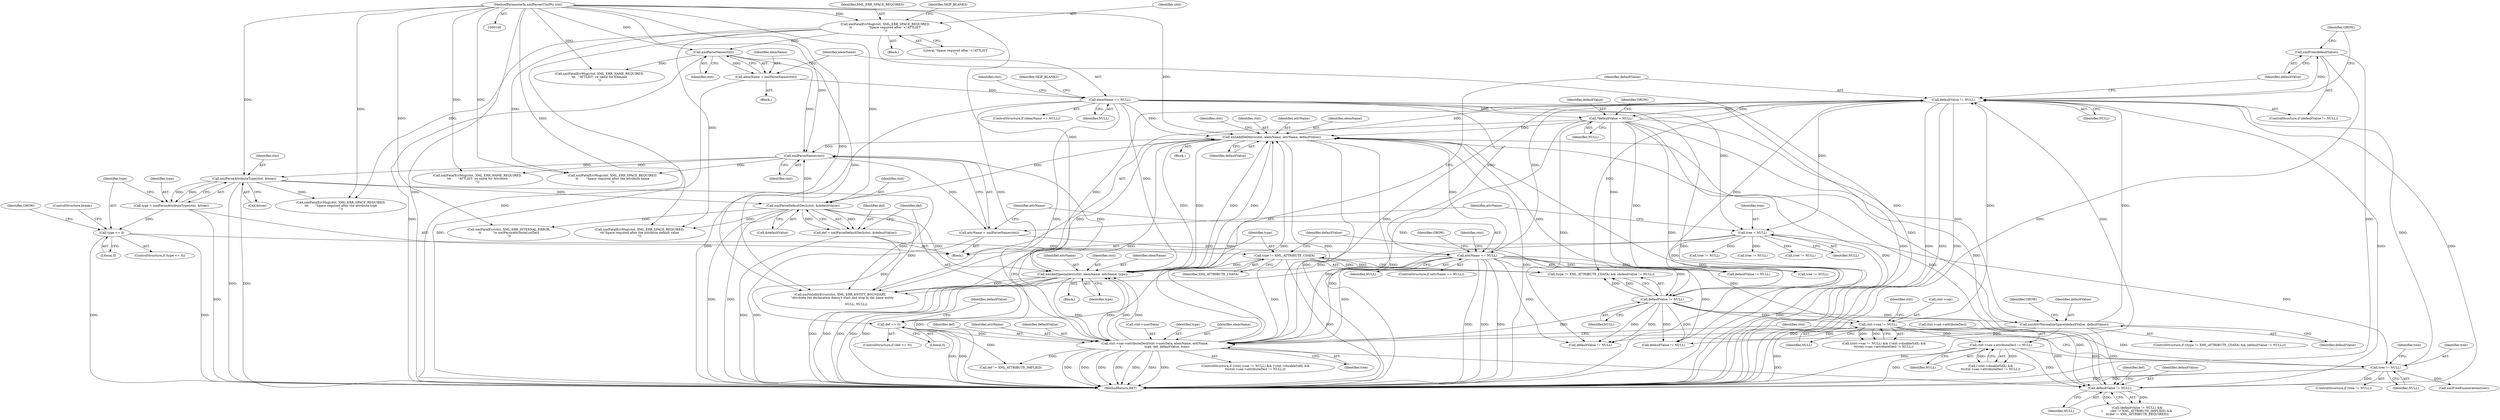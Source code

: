 digraph "0_Chrome_d0947db40187f4708c58e64cbd6013faf9eddeed_2@pointer" {
"1000392" [label="(Call,xmlFree(defaultValue))"];
"1000389" [label="(Call,defaultValue != NULL)"];
"1000171" [label="(Call,*defaultValue = NULL)"];
"1000142" [label="(Call,elemName == NULL)"];
"1000137" [label="(Call,elemName = xmlParseName(ctxt))"];
"1000139" [label="(Call,xmlParseName(ctxt))"];
"1000132" [label="(Call,xmlFatalErrMsg(ctxt, XML_ERR_SPACE_REQUIRED,\n\t\t                 \"Space required after '<!ATTLIST'\n\"))"];
"1000101" [label="(MethodParameterIn,xmlParserCtxtPtr ctxt)"];
"1000373" [label="(Call,xmlAddDefAttrs(ctxt, elemName, attrName, defaultValue))"];
"1000236" [label="(Call,xmlParseDefaultDecl(ctxt, &defaultValue))"];
"1000206" [label="(Call,xmlParseAttributeType(ctxt, &tree))"];
"1000180" [label="(Call,xmlParseName(ctxt))"];
"1000383" [label="(Call,xmlAddSpecialAttr(ctxt, elemName, attrName, type))"];
"1000339" [label="(Call,ctxt->sax->attributeDecl(ctxt->userData, elemName, attrName,\n\t                        type, def, defaultValue, tree))"];
"1000183" [label="(Call,attrName == NULL)"];
"1000178" [label="(Call,attrName = xmlParseName(ctxt))"];
"1000260" [label="(Call,type != XML_ATTRIBUTE_CDATA)"];
"1000211" [label="(Call,type <= 0)"];
"1000204" [label="(Call,type = xmlParseAttributeType(ctxt, &tree))"];
"1000241" [label="(Call,def <= 0)"];
"1000234" [label="(Call,def = xmlParseDefaultDecl(ctxt, &defaultValue))"];
"1000263" [label="(Call,defaultValue != NULL)"];
"1000266" [label="(Call,xmlAttrNormalizeSpace(defaultValue, defaultValue))"];
"1000175" [label="(Call,tree = NULL)"];
"1000362" [label="(Call,defaultValue != NULL)"];
"1000322" [label="(Call,ctxt->sax != NULL)"];
"1000351" [label="(Call,tree != NULL)"];
"1000332" [label="(Call,ctxt->sax->attributeDecl != NULL)"];
"1000137" [label="(Call,elemName = xmlParseName(ctxt))"];
"1000362" [label="(Call,defaultValue != NULL)"];
"1000179" [label="(Identifier,attrName)"];
"1000227" [label="(Call,tree != NULL)"];
"1000303" [label="(Call,xmlFatalErr(ctxt, XML_ERR_INTERNAL_ERROR,\n\t\t            \"in xmlParseAttributeListDecl\n\"))"];
"1000385" [label="(Identifier,elemName)"];
"1000133" [label="(Identifier,ctxt)"];
"1000174" [label="(Identifier,GROW)"];
"1000340" [label="(Call,ctxt->userData)"];
"1000322" [label="(Call,ctxt->sax != NULL)"];
"1000345" [label="(Identifier,type)"];
"1000235" [label="(Identifier,def)"];
"1000247" [label="(Identifier,defaultValue)"];
"1000339" [label="(Call,ctxt->sax->attributeDecl(ctxt->userData, elemName, attrName,\n\t                        type, def, defaultValue, tree))"];
"1000147" [label="(Identifier,ctxt)"];
"1000320" [label="(ControlStructure,if ((ctxt->sax != NULL) && (!ctxt->disableSAX) &&\n\t\t(ctxt->sax->attributeDecl != NULL)))"];
"1000343" [label="(Identifier,elemName)"];
"1000185" [label="(Identifier,NULL)"];
"1000208" [label="(Call,&tree)"];
"1000173" [label="(Identifier,NULL)"];
"1000118" [label="(Block,)"];
"1000389" [label="(Call,defaultValue != NULL)"];
"1000182" [label="(ControlStructure,if (attrName == NULL))"];
"1000139" [label="(Call,xmlParseName(ctxt))"];
"1000138" [label="(Identifier,elemName)"];
"1000383" [label="(Call,xmlAddSpecialAttr(ctxt, elemName, attrName, type))"];
"1000321" [label="(Call,(ctxt->sax != NULL) && (!ctxt->disableSAX) &&\n\t\t(ctxt->sax->attributeDecl != NULL))"];
"1000394" [label="(Identifier,GROW)"];
"1000388" [label="(ControlStructure,if (defaultValue != NULL))"];
"1000390" [label="(Identifier,defaultValue)"];
"1000263" [label="(Call,defaultValue != NULL)"];
"1000346" [label="(Identifier,def)"];
"1000338" [label="(Identifier,NULL)"];
"1000260" [label="(Call,type != XML_ATTRIBUTE_CDATA)"];
"1000285" [label="(Call,defaultValue != NULL)"];
"1000204" [label="(Call,type = xmlParseAttributeType(ctxt, &tree))"];
"1000262" [label="(Identifier,XML_ATTRIBUTE_CDATA)"];
"1000215" [label="(ControlStructure,break;)"];
"1000181" [label="(Identifier,ctxt)"];
"1000261" [label="(Identifier,type)"];
"1000212" [label="(Identifier,type)"];
"1000376" [label="(Identifier,attrName)"];
"1000237" [label="(Identifier,ctxt)"];
"1000359" [label="(Identifier,ctxt)"];
"1000375" [label="(Identifier,elemName)"];
"1000354" [label="(Call,xmlFreeEnumeration(tree))"];
"1000377" [label="(Identifier,defaultValue)"];
"1000192" [label="(Identifier,GROW)"];
"1000205" [label="(Identifier,type)"];
"1000140" [label="(Identifier,ctxt)"];
"1000264" [label="(Identifier,defaultValue)"];
"1000236" [label="(Call,xmlParseDefaultDecl(ctxt, &defaultValue))"];
"1000364" [label="(Identifier,NULL)"];
"1000141" [label="(ControlStructure,if (elemName == NULL))"];
"1000242" [label="(Identifier,def)"];
"1000373" [label="(Call,xmlAddDefAttrs(ctxt, elemName, attrName, defaultValue))"];
"1000171" [label="(Call,*defaultValue = NULL)"];
"1000351" [label="(Call,tree != NULL)"];
"1000210" [label="(ControlStructure,if (type <= 0))"];
"1000330" [label="(Identifier,ctxt)"];
"1000387" [label="(Identifier,type)"];
"1000258" [label="(ControlStructure,if ((type != XML_ATTRIBUTE_CDATA) && (defaultValue != NULL)))"];
"1000180" [label="(Call,xmlParseName(ctxt))"];
"1000344" [label="(Identifier,attrName)"];
"1000134" [label="(Identifier,XML_ERR_SPACE_REQUIRED)"];
"1000347" [label="(Identifier,defaultValue)"];
"1000143" [label="(Identifier,elemName)"];
"1000151" [label="(Identifier,SKIP_BLANKS)"];
"1000146" [label="(Call,xmlFatalErrMsg(ctxt, XML_ERR_NAME_REQUIRED,\n\t\t\t   \"ATTLIST: no name for Element\n\"))"];
"1000380" [label="(Identifier,ctxt)"];
"1000268" [label="(Identifier,defaultValue)"];
"1000366" [label="(Call,def != XML_ATTRIBUTE_IMPLIED)"];
"1000374" [label="(Identifier,ctxt)"];
"1000332" [label="(Call,ctxt->sax->attributeDecl != NULL)"];
"1000252" [label="(Call,tree != NULL)"];
"1000240" [label="(ControlStructure,if (def <= 0))"];
"1000246" [label="(Call,defaultValue != NULL)"];
"1000243" [label="(Literal,0)"];
"1000314" [label="(Call,tree != NULL)"];
"1000391" [label="(Identifier,NULL)"];
"1000326" [label="(Identifier,NULL)"];
"1000414" [label="(MethodReturn,RET)"];
"1000142" [label="(Call,elemName == NULL)"];
"1000198" [label="(Call,xmlFatalErrMsg(ctxt, XML_ERR_SPACE_REQUIRED,\n\t\t        \"Space required after the attribute name\n\"))"];
"1000163" [label="(Block,)"];
"1000361" [label="(Call,(defaultValue != NULL) &&\n\t        (def != XML_ATTRIBUTE_IMPLIED) && \n\t\t(def != XML_ATTRIBUTE_REQUIRED))"];
"1000327" [label="(Call,(!ctxt->disableSAX) &&\n\t\t(ctxt->sax->attributeDecl != NULL))"];
"1000259" [label="(Call,(type != XML_ATTRIBUTE_CDATA) && (defaultValue != NULL))"];
"1000238" [label="(Call,&defaultValue)"];
"1000372" [label="(Block,)"];
"1000353" [label="(Identifier,NULL)"];
"1000280" [label="(Call,xmlFatalErrMsg(ctxt, XML_ERR_SPACE_REQUIRED,\n\t\t\t\"Space required after the attribute default value\n\"))"];
"1000183" [label="(Call,attrName == NULL)"];
"1000386" [label="(Identifier,attrName)"];
"1000352" [label="(Identifier,tree)"];
"1000267" [label="(Identifier,defaultValue)"];
"1000384" [label="(Identifier,ctxt)"];
"1000350" [label="(ControlStructure,if (tree != NULL))"];
"1000323" [label="(Call,ctxt->sax)"];
"1000206" [label="(Call,xmlParseAttributeType(ctxt, &tree))"];
"1000211" [label="(Call,type <= 0)"];
"1000392" [label="(Call,xmlFree(defaultValue))"];
"1000241" [label="(Call,def <= 0)"];
"1000266" [label="(Call,xmlAttrNormalizeSpace(defaultValue, defaultValue))"];
"1000136" [label="(Identifier,SKIP_BLANKS)"];
"1000184" [label="(Identifier,attrName)"];
"1000333" [label="(Call,ctxt->sax->attributeDecl)"];
"1000213" [label="(Literal,0)"];
"1000172" [label="(Identifier,defaultValue)"];
"1000355" [label="(Identifier,tree)"];
"1000367" [label="(Identifier,def)"];
"1000393" [label="(Identifier,defaultValue)"];
"1000216" [label="(Identifier,GROW)"];
"1000178" [label="(Call,attrName = xmlParseName(ctxt))"];
"1000132" [label="(Call,xmlFatalErrMsg(ctxt, XML_ERR_SPACE_REQUIRED,\n\t\t                 \"Space required after '<!ATTLIST'\n\"))"];
"1000101" [label="(MethodParameterIn,xmlParserCtxtPtr ctxt)"];
"1000144" [label="(Identifier,NULL)"];
"1000177" [label="(Identifier,NULL)"];
"1000188" [label="(Identifier,ctxt)"];
"1000234" [label="(Call,def = xmlParseDefaultDecl(ctxt, &defaultValue))"];
"1000187" [label="(Call,xmlFatalErrMsg(ctxt, XML_ERR_NAME_REQUIRED,\n\t\t\t       \"ATTLIST: no name for Attribute\n\"))"];
"1000131" [label="(Block,)"];
"1000207" [label="(Identifier,ctxt)"];
"1000175" [label="(Call,tree = NULL)"];
"1000382" [label="(Block,)"];
"1000291" [label="(Call,tree != NULL)"];
"1000176" [label="(Identifier,tree)"];
"1000363" [label="(Identifier,defaultValue)"];
"1000222" [label="(Call,xmlFatalErrMsg(ctxt, XML_ERR_SPACE_REQUIRED,\n\t\t\t       \"Space required after the attribute type\n\"))"];
"1000135" [label="(Literal,\"Space required after '<!ATTLIST'\n\")"];
"1000407" [label="(Call,xmlValidityError(ctxt, XML_ERR_ENTITY_BOUNDARY,\n    \"Attribute list declaration doesn't start and stop in the same entity\n\",\n                                 NULL, NULL))"];
"1000269" [label="(Identifier,GROW)"];
"1000265" [label="(Identifier,NULL)"];
"1000308" [label="(Call,defaultValue != NULL)"];
"1000348" [label="(Identifier,tree)"];
"1000392" -> "1000388"  [label="AST: "];
"1000392" -> "1000393"  [label="CFG: "];
"1000393" -> "1000392"  [label="AST: "];
"1000394" -> "1000392"  [label="CFG: "];
"1000392" -> "1000414"  [label="DDG: "];
"1000392" -> "1000414"  [label="DDG: "];
"1000389" -> "1000392"  [label="DDG: "];
"1000389" -> "1000388"  [label="AST: "];
"1000389" -> "1000391"  [label="CFG: "];
"1000390" -> "1000389"  [label="AST: "];
"1000391" -> "1000389"  [label="AST: "];
"1000393" -> "1000389"  [label="CFG: "];
"1000394" -> "1000389"  [label="CFG: "];
"1000389" -> "1000414"  [label="DDG: "];
"1000389" -> "1000414"  [label="DDG: "];
"1000389" -> "1000414"  [label="DDG: "];
"1000389" -> "1000171"  [label="DDG: "];
"1000389" -> "1000175"  [label="DDG: "];
"1000389" -> "1000183"  [label="DDG: "];
"1000389" -> "1000259"  [label="DDG: "];
"1000171" -> "1000389"  [label="DDG: "];
"1000373" -> "1000389"  [label="DDG: "];
"1000362" -> "1000389"  [label="DDG: "];
"1000362" -> "1000389"  [label="DDG: "];
"1000266" -> "1000389"  [label="DDG: "];
"1000263" -> "1000389"  [label="DDG: "];
"1000339" -> "1000389"  [label="DDG: "];
"1000322" -> "1000389"  [label="DDG: "];
"1000351" -> "1000389"  [label="DDG: "];
"1000332" -> "1000389"  [label="DDG: "];
"1000389" -> "1000407"  [label="DDG: "];
"1000171" -> "1000163"  [label="AST: "];
"1000171" -> "1000173"  [label="CFG: "];
"1000172" -> "1000171"  [label="AST: "];
"1000173" -> "1000171"  [label="AST: "];
"1000174" -> "1000171"  [label="CFG: "];
"1000171" -> "1000414"  [label="DDG: "];
"1000142" -> "1000171"  [label="DDG: "];
"1000171" -> "1000246"  [label="DDG: "];
"1000171" -> "1000263"  [label="DDG: "];
"1000171" -> "1000266"  [label="DDG: "];
"1000171" -> "1000285"  [label="DDG: "];
"1000171" -> "1000308"  [label="DDG: "];
"1000171" -> "1000339"  [label="DDG: "];
"1000171" -> "1000362"  [label="DDG: "];
"1000171" -> "1000373"  [label="DDG: "];
"1000142" -> "1000141"  [label="AST: "];
"1000142" -> "1000144"  [label="CFG: "];
"1000143" -> "1000142"  [label="AST: "];
"1000144" -> "1000142"  [label="AST: "];
"1000147" -> "1000142"  [label="CFG: "];
"1000151" -> "1000142"  [label="CFG: "];
"1000142" -> "1000414"  [label="DDG: "];
"1000142" -> "1000414"  [label="DDG: "];
"1000142" -> "1000414"  [label="DDG: "];
"1000137" -> "1000142"  [label="DDG: "];
"1000142" -> "1000175"  [label="DDG: "];
"1000142" -> "1000183"  [label="DDG: "];
"1000142" -> "1000339"  [label="DDG: "];
"1000142" -> "1000373"  [label="DDG: "];
"1000142" -> "1000383"  [label="DDG: "];
"1000142" -> "1000407"  [label="DDG: "];
"1000137" -> "1000118"  [label="AST: "];
"1000137" -> "1000139"  [label="CFG: "];
"1000138" -> "1000137"  [label="AST: "];
"1000139" -> "1000137"  [label="AST: "];
"1000143" -> "1000137"  [label="CFG: "];
"1000137" -> "1000414"  [label="DDG: "];
"1000139" -> "1000137"  [label="DDG: "];
"1000139" -> "1000140"  [label="CFG: "];
"1000140" -> "1000139"  [label="AST: "];
"1000139" -> "1000414"  [label="DDG: "];
"1000132" -> "1000139"  [label="DDG: "];
"1000101" -> "1000139"  [label="DDG: "];
"1000139" -> "1000146"  [label="DDG: "];
"1000139" -> "1000180"  [label="DDG: "];
"1000139" -> "1000407"  [label="DDG: "];
"1000132" -> "1000131"  [label="AST: "];
"1000132" -> "1000135"  [label="CFG: "];
"1000133" -> "1000132"  [label="AST: "];
"1000134" -> "1000132"  [label="AST: "];
"1000135" -> "1000132"  [label="AST: "];
"1000136" -> "1000132"  [label="CFG: "];
"1000132" -> "1000414"  [label="DDG: "];
"1000132" -> "1000414"  [label="DDG: "];
"1000101" -> "1000132"  [label="DDG: "];
"1000132" -> "1000198"  [label="DDG: "];
"1000132" -> "1000222"  [label="DDG: "];
"1000132" -> "1000280"  [label="DDG: "];
"1000101" -> "1000100"  [label="AST: "];
"1000101" -> "1000414"  [label="DDG: "];
"1000101" -> "1000146"  [label="DDG: "];
"1000101" -> "1000180"  [label="DDG: "];
"1000101" -> "1000187"  [label="DDG: "];
"1000101" -> "1000198"  [label="DDG: "];
"1000101" -> "1000206"  [label="DDG: "];
"1000101" -> "1000222"  [label="DDG: "];
"1000101" -> "1000236"  [label="DDG: "];
"1000101" -> "1000280"  [label="DDG: "];
"1000101" -> "1000303"  [label="DDG: "];
"1000101" -> "1000373"  [label="DDG: "];
"1000101" -> "1000383"  [label="DDG: "];
"1000101" -> "1000407"  [label="DDG: "];
"1000373" -> "1000372"  [label="AST: "];
"1000373" -> "1000377"  [label="CFG: "];
"1000374" -> "1000373"  [label="AST: "];
"1000375" -> "1000373"  [label="AST: "];
"1000376" -> "1000373"  [label="AST: "];
"1000377" -> "1000373"  [label="AST: "];
"1000380" -> "1000373"  [label="CFG: "];
"1000373" -> "1000414"  [label="DDG: "];
"1000373" -> "1000414"  [label="DDG: "];
"1000373" -> "1000414"  [label="DDG: "];
"1000373" -> "1000414"  [label="DDG: "];
"1000373" -> "1000180"  [label="DDG: "];
"1000373" -> "1000339"  [label="DDG: "];
"1000236" -> "1000373"  [label="DDG: "];
"1000339" -> "1000373"  [label="DDG: "];
"1000339" -> "1000373"  [label="DDG: "];
"1000339" -> "1000373"  [label="DDG: "];
"1000383" -> "1000373"  [label="DDG: "];
"1000183" -> "1000373"  [label="DDG: "];
"1000362" -> "1000373"  [label="DDG: "];
"1000266" -> "1000373"  [label="DDG: "];
"1000263" -> "1000373"  [label="DDG: "];
"1000373" -> "1000383"  [label="DDG: "];
"1000373" -> "1000383"  [label="DDG: "];
"1000373" -> "1000383"  [label="DDG: "];
"1000373" -> "1000407"  [label="DDG: "];
"1000236" -> "1000234"  [label="AST: "];
"1000236" -> "1000238"  [label="CFG: "];
"1000237" -> "1000236"  [label="AST: "];
"1000238" -> "1000236"  [label="AST: "];
"1000234" -> "1000236"  [label="CFG: "];
"1000236" -> "1000414"  [label="DDG: "];
"1000236" -> "1000414"  [label="DDG: "];
"1000236" -> "1000180"  [label="DDG: "];
"1000236" -> "1000234"  [label="DDG: "];
"1000236" -> "1000234"  [label="DDG: "];
"1000206" -> "1000236"  [label="DDG: "];
"1000236" -> "1000280"  [label="DDG: "];
"1000236" -> "1000303"  [label="DDG: "];
"1000236" -> "1000383"  [label="DDG: "];
"1000236" -> "1000407"  [label="DDG: "];
"1000206" -> "1000204"  [label="AST: "];
"1000206" -> "1000208"  [label="CFG: "];
"1000207" -> "1000206"  [label="AST: "];
"1000208" -> "1000206"  [label="AST: "];
"1000204" -> "1000206"  [label="CFG: "];
"1000206" -> "1000414"  [label="DDG: "];
"1000206" -> "1000414"  [label="DDG: "];
"1000206" -> "1000204"  [label="DDG: "];
"1000206" -> "1000204"  [label="DDG: "];
"1000180" -> "1000206"  [label="DDG: "];
"1000206" -> "1000222"  [label="DDG: "];
"1000206" -> "1000407"  [label="DDG: "];
"1000180" -> "1000178"  [label="AST: "];
"1000180" -> "1000181"  [label="CFG: "];
"1000181" -> "1000180"  [label="AST: "];
"1000178" -> "1000180"  [label="CFG: "];
"1000180" -> "1000178"  [label="DDG: "];
"1000383" -> "1000180"  [label="DDG: "];
"1000180" -> "1000187"  [label="DDG: "];
"1000180" -> "1000198"  [label="DDG: "];
"1000383" -> "1000382"  [label="AST: "];
"1000383" -> "1000387"  [label="CFG: "];
"1000384" -> "1000383"  [label="AST: "];
"1000385" -> "1000383"  [label="AST: "];
"1000386" -> "1000383"  [label="AST: "];
"1000387" -> "1000383"  [label="AST: "];
"1000390" -> "1000383"  [label="CFG: "];
"1000383" -> "1000414"  [label="DDG: "];
"1000383" -> "1000414"  [label="DDG: "];
"1000383" -> "1000414"  [label="DDG: "];
"1000383" -> "1000414"  [label="DDG: "];
"1000383" -> "1000414"  [label="DDG: "];
"1000383" -> "1000339"  [label="DDG: "];
"1000339" -> "1000383"  [label="DDG: "];
"1000339" -> "1000383"  [label="DDG: "];
"1000339" -> "1000383"  [label="DDG: "];
"1000183" -> "1000383"  [label="DDG: "];
"1000260" -> "1000383"  [label="DDG: "];
"1000383" -> "1000407"  [label="DDG: "];
"1000339" -> "1000320"  [label="AST: "];
"1000339" -> "1000348"  [label="CFG: "];
"1000340" -> "1000339"  [label="AST: "];
"1000343" -> "1000339"  [label="AST: "];
"1000344" -> "1000339"  [label="AST: "];
"1000345" -> "1000339"  [label="AST: "];
"1000346" -> "1000339"  [label="AST: "];
"1000347" -> "1000339"  [label="AST: "];
"1000348" -> "1000339"  [label="AST: "];
"1000359" -> "1000339"  [label="CFG: "];
"1000339" -> "1000414"  [label="DDG: "];
"1000339" -> "1000414"  [label="DDG: "];
"1000339" -> "1000414"  [label="DDG: "];
"1000339" -> "1000414"  [label="DDG: "];
"1000339" -> "1000414"  [label="DDG: "];
"1000339" -> "1000414"  [label="DDG: "];
"1000339" -> "1000414"  [label="DDG: "];
"1000183" -> "1000339"  [label="DDG: "];
"1000260" -> "1000339"  [label="DDG: "];
"1000241" -> "1000339"  [label="DDG: "];
"1000263" -> "1000339"  [label="DDG: "];
"1000266" -> "1000339"  [label="DDG: "];
"1000175" -> "1000339"  [label="DDG: "];
"1000339" -> "1000362"  [label="DDG: "];
"1000339" -> "1000366"  [label="DDG: "];
"1000183" -> "1000182"  [label="AST: "];
"1000183" -> "1000185"  [label="CFG: "];
"1000184" -> "1000183"  [label="AST: "];
"1000185" -> "1000183"  [label="AST: "];
"1000188" -> "1000183"  [label="CFG: "];
"1000192" -> "1000183"  [label="CFG: "];
"1000183" -> "1000414"  [label="DDG: "];
"1000183" -> "1000414"  [label="DDG: "];
"1000183" -> "1000414"  [label="DDG: "];
"1000178" -> "1000183"  [label="DDG: "];
"1000183" -> "1000227"  [label="DDG: "];
"1000183" -> "1000246"  [label="DDG: "];
"1000183" -> "1000263"  [label="DDG: "];
"1000183" -> "1000285"  [label="DDG: "];
"1000183" -> "1000308"  [label="DDG: "];
"1000183" -> "1000322"  [label="DDG: "];
"1000183" -> "1000407"  [label="DDG: "];
"1000178" -> "1000163"  [label="AST: "];
"1000179" -> "1000178"  [label="AST: "];
"1000184" -> "1000178"  [label="CFG: "];
"1000178" -> "1000414"  [label="DDG: "];
"1000260" -> "1000259"  [label="AST: "];
"1000260" -> "1000262"  [label="CFG: "];
"1000261" -> "1000260"  [label="AST: "];
"1000262" -> "1000260"  [label="AST: "];
"1000264" -> "1000260"  [label="CFG: "];
"1000259" -> "1000260"  [label="CFG: "];
"1000260" -> "1000414"  [label="DDG: "];
"1000260" -> "1000414"  [label="DDG: "];
"1000260" -> "1000259"  [label="DDG: "];
"1000260" -> "1000259"  [label="DDG: "];
"1000211" -> "1000260"  [label="DDG: "];
"1000211" -> "1000210"  [label="AST: "];
"1000211" -> "1000213"  [label="CFG: "];
"1000212" -> "1000211"  [label="AST: "];
"1000213" -> "1000211"  [label="AST: "];
"1000215" -> "1000211"  [label="CFG: "];
"1000216" -> "1000211"  [label="CFG: "];
"1000211" -> "1000414"  [label="DDG: "];
"1000211" -> "1000414"  [label="DDG: "];
"1000204" -> "1000211"  [label="DDG: "];
"1000204" -> "1000163"  [label="AST: "];
"1000205" -> "1000204"  [label="AST: "];
"1000212" -> "1000204"  [label="CFG: "];
"1000204" -> "1000414"  [label="DDG: "];
"1000241" -> "1000240"  [label="AST: "];
"1000241" -> "1000243"  [label="CFG: "];
"1000242" -> "1000241"  [label="AST: "];
"1000243" -> "1000241"  [label="AST: "];
"1000247" -> "1000241"  [label="CFG: "];
"1000261" -> "1000241"  [label="CFG: "];
"1000241" -> "1000414"  [label="DDG: "];
"1000241" -> "1000414"  [label="DDG: "];
"1000234" -> "1000241"  [label="DDG: "];
"1000241" -> "1000366"  [label="DDG: "];
"1000234" -> "1000163"  [label="AST: "];
"1000235" -> "1000234"  [label="AST: "];
"1000242" -> "1000234"  [label="CFG: "];
"1000234" -> "1000414"  [label="DDG: "];
"1000263" -> "1000259"  [label="AST: "];
"1000263" -> "1000265"  [label="CFG: "];
"1000264" -> "1000263"  [label="AST: "];
"1000265" -> "1000263"  [label="AST: "];
"1000259" -> "1000263"  [label="CFG: "];
"1000263" -> "1000259"  [label="DDG: "];
"1000263" -> "1000259"  [label="DDG: "];
"1000263" -> "1000266"  [label="DDG: "];
"1000263" -> "1000285"  [label="DDG: "];
"1000263" -> "1000285"  [label="DDG: "];
"1000263" -> "1000308"  [label="DDG: "];
"1000263" -> "1000308"  [label="DDG: "];
"1000263" -> "1000322"  [label="DDG: "];
"1000263" -> "1000362"  [label="DDG: "];
"1000266" -> "1000258"  [label="AST: "];
"1000266" -> "1000268"  [label="CFG: "];
"1000267" -> "1000266"  [label="AST: "];
"1000268" -> "1000266"  [label="AST: "];
"1000269" -> "1000266"  [label="CFG: "];
"1000266" -> "1000414"  [label="DDG: "];
"1000266" -> "1000285"  [label="DDG: "];
"1000266" -> "1000308"  [label="DDG: "];
"1000266" -> "1000362"  [label="DDG: "];
"1000175" -> "1000163"  [label="AST: "];
"1000175" -> "1000177"  [label="CFG: "];
"1000176" -> "1000175"  [label="AST: "];
"1000177" -> "1000175"  [label="AST: "];
"1000179" -> "1000175"  [label="CFG: "];
"1000175" -> "1000414"  [label="DDG: "];
"1000175" -> "1000227"  [label="DDG: "];
"1000175" -> "1000252"  [label="DDG: "];
"1000175" -> "1000291"  [label="DDG: "];
"1000175" -> "1000314"  [label="DDG: "];
"1000175" -> "1000351"  [label="DDG: "];
"1000362" -> "1000361"  [label="AST: "];
"1000362" -> "1000364"  [label="CFG: "];
"1000363" -> "1000362"  [label="AST: "];
"1000364" -> "1000362"  [label="AST: "];
"1000367" -> "1000362"  [label="CFG: "];
"1000361" -> "1000362"  [label="CFG: "];
"1000362" -> "1000361"  [label="DDG: "];
"1000362" -> "1000361"  [label="DDG: "];
"1000322" -> "1000362"  [label="DDG: "];
"1000351" -> "1000362"  [label="DDG: "];
"1000332" -> "1000362"  [label="DDG: "];
"1000322" -> "1000321"  [label="AST: "];
"1000322" -> "1000326"  [label="CFG: "];
"1000323" -> "1000322"  [label="AST: "];
"1000326" -> "1000322"  [label="AST: "];
"1000330" -> "1000322"  [label="CFG: "];
"1000321" -> "1000322"  [label="CFG: "];
"1000322" -> "1000414"  [label="DDG: "];
"1000322" -> "1000321"  [label="DDG: "];
"1000322" -> "1000321"  [label="DDG: "];
"1000322" -> "1000332"  [label="DDG: "];
"1000322" -> "1000351"  [label="DDG: "];
"1000351" -> "1000350"  [label="AST: "];
"1000351" -> "1000353"  [label="CFG: "];
"1000352" -> "1000351"  [label="AST: "];
"1000353" -> "1000351"  [label="AST: "];
"1000355" -> "1000351"  [label="CFG: "];
"1000359" -> "1000351"  [label="CFG: "];
"1000351" -> "1000414"  [label="DDG: "];
"1000351" -> "1000414"  [label="DDG: "];
"1000332" -> "1000351"  [label="DDG: "];
"1000351" -> "1000354"  [label="DDG: "];
"1000332" -> "1000327"  [label="AST: "];
"1000332" -> "1000338"  [label="CFG: "];
"1000333" -> "1000332"  [label="AST: "];
"1000338" -> "1000332"  [label="AST: "];
"1000327" -> "1000332"  [label="CFG: "];
"1000332" -> "1000414"  [label="DDG: "];
"1000332" -> "1000327"  [label="DDG: "];
"1000332" -> "1000327"  [label="DDG: "];
}
